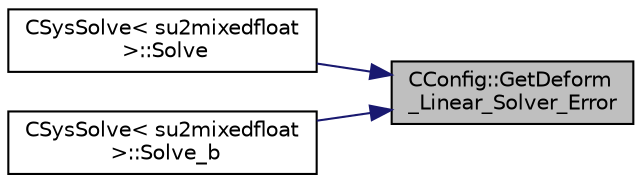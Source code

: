 digraph "CConfig::GetDeform_Linear_Solver_Error"
{
 // LATEX_PDF_SIZE
  edge [fontname="Helvetica",fontsize="10",labelfontname="Helvetica",labelfontsize="10"];
  node [fontname="Helvetica",fontsize="10",shape=record];
  rankdir="RL";
  Node1 [label="CConfig::GetDeform\l_Linear_Solver_Error",height=0.2,width=0.4,color="black", fillcolor="grey75", style="filled", fontcolor="black",tooltip="Get min error of the linear solver for the implicit formulation."];
  Node1 -> Node2 [dir="back",color="midnightblue",fontsize="10",style="solid",fontname="Helvetica"];
  Node2 [label="CSysSolve\< su2mixedfloat\l \>::Solve",height=0.2,width=0.4,color="black", fillcolor="white", style="filled",URL="$classCSysSolve.html#a8b6b6ec9a70f8207cbf0b7a5c37eaef8",tooltip="Solve the linear system using a Krylov subspace method."];
  Node1 -> Node3 [dir="back",color="midnightblue",fontsize="10",style="solid",fontname="Helvetica"];
  Node3 [label="CSysSolve\< su2mixedfloat\l \>::Solve_b",height=0.2,width=0.4,color="black", fillcolor="white", style="filled",URL="$classCSysSolve.html#a070d6692abebe9e24228932f8e618925",tooltip="Solve the adjoint linear system using a Krylov subspace method."];
}
